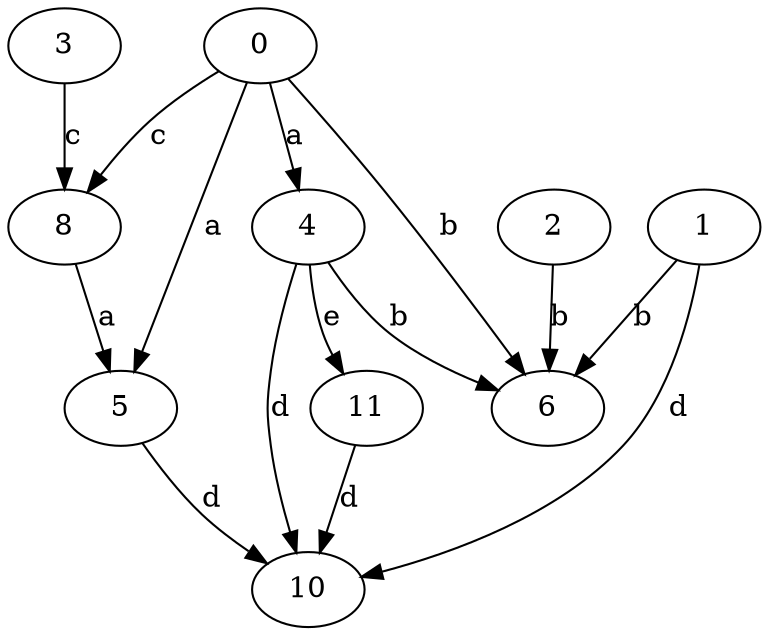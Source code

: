 strict digraph  {
4;
0;
1;
5;
6;
2;
8;
3;
10;
11;
4 -> 6  [label=b];
4 -> 10  [label=d];
4 -> 11  [label=e];
0 -> 4  [label=a];
0 -> 5  [label=a];
0 -> 6  [label=b];
0 -> 8  [label=c];
1 -> 6  [label=b];
1 -> 10  [label=d];
5 -> 10  [label=d];
2 -> 6  [label=b];
8 -> 5  [label=a];
3 -> 8  [label=c];
11 -> 10  [label=d];
}
